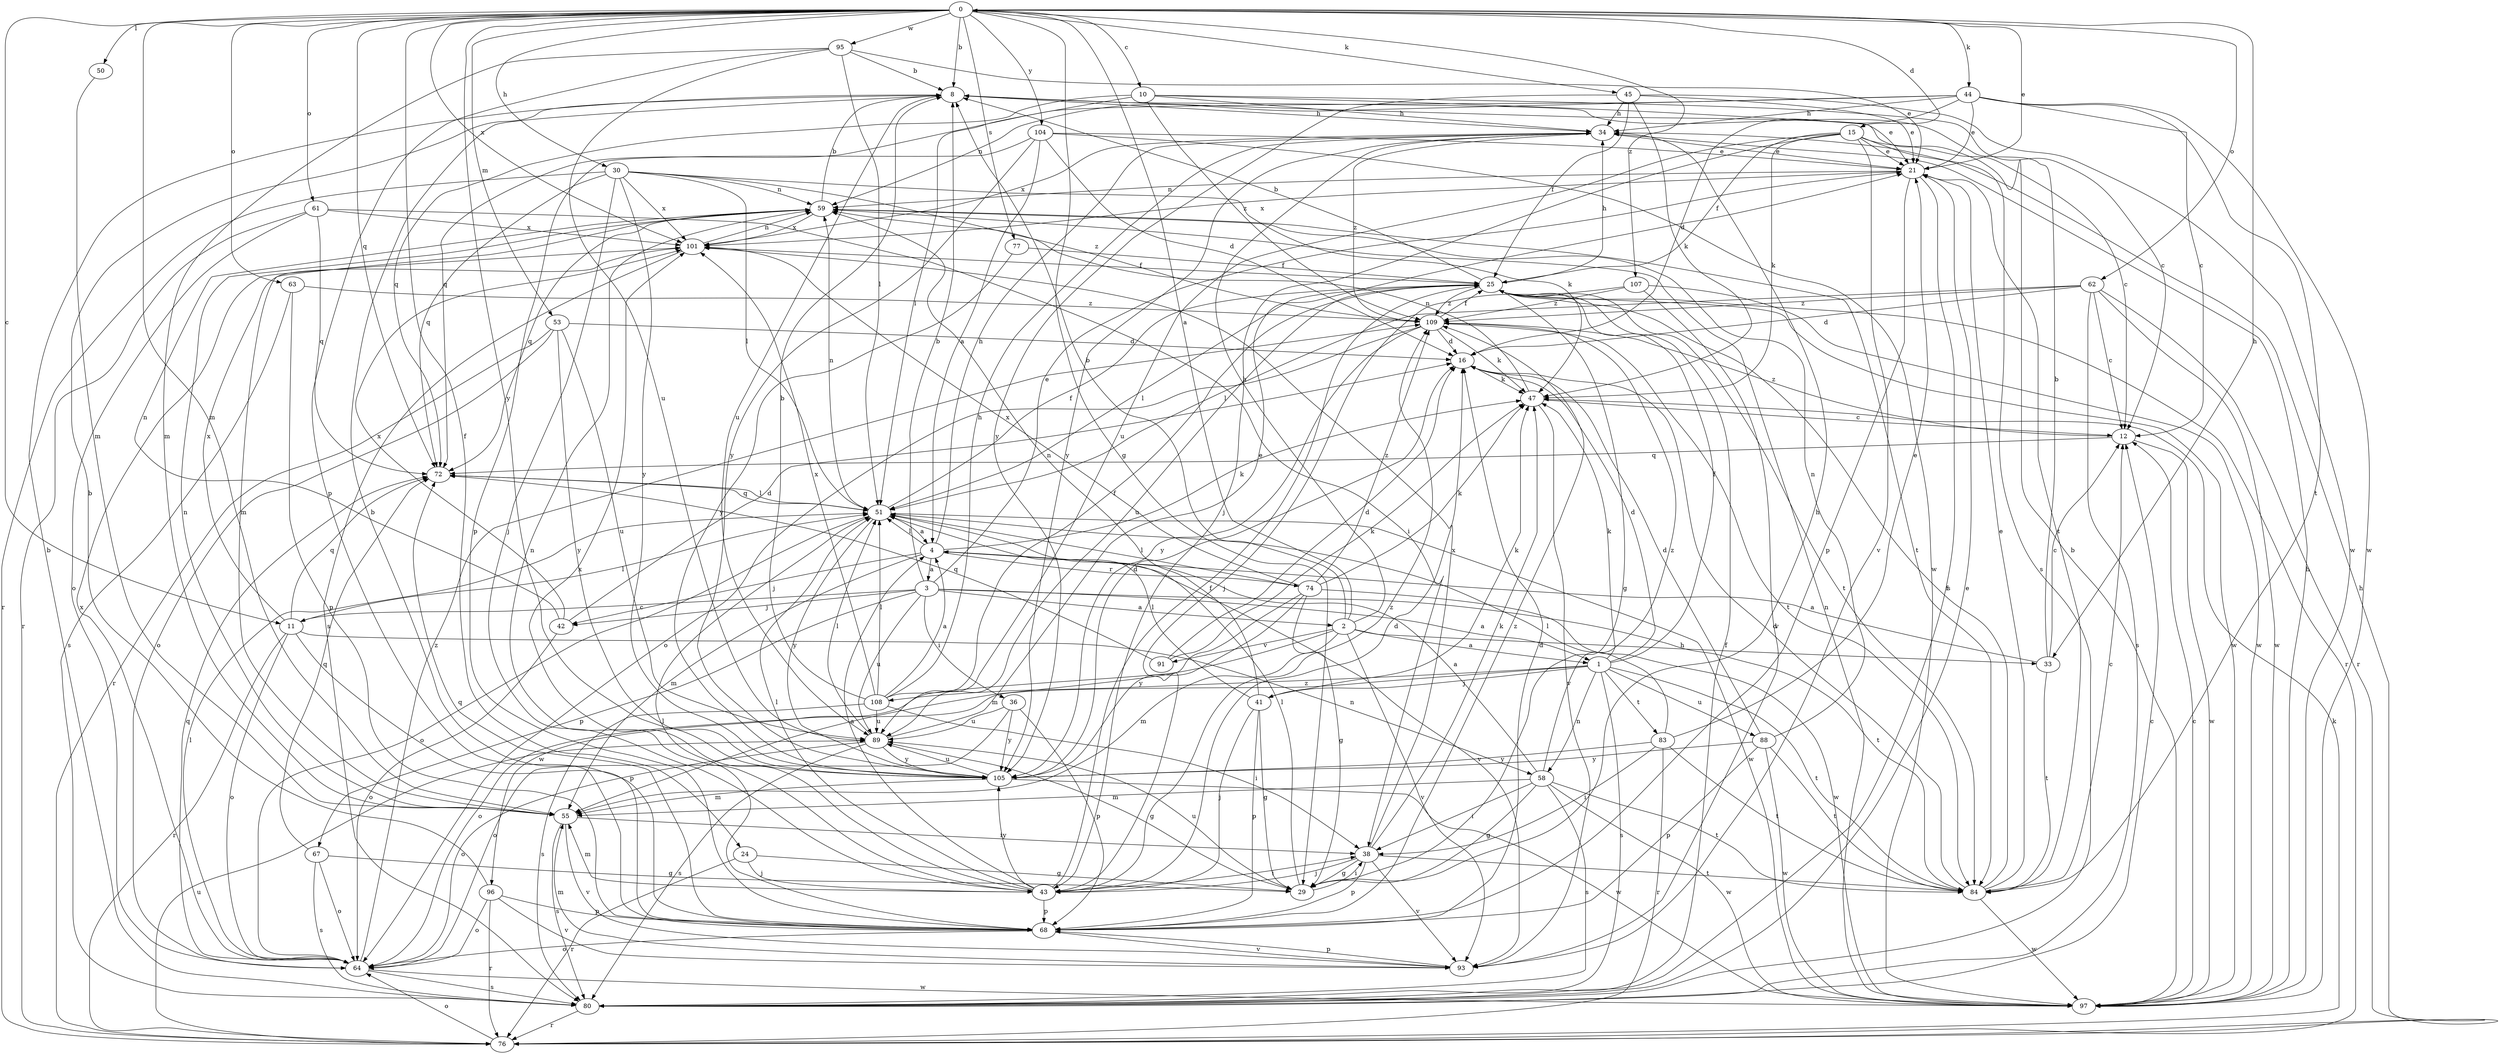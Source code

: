 strict digraph  {
0;
1;
2;
3;
4;
8;
10;
11;
12;
15;
16;
21;
24;
25;
29;
30;
33;
34;
36;
38;
41;
42;
43;
44;
45;
47;
50;
51;
53;
55;
58;
59;
61;
62;
63;
64;
67;
68;
72;
74;
76;
77;
80;
83;
84;
88;
89;
91;
93;
95;
96;
97;
101;
104;
105;
107;
108;
109;
0 -> 8  [label=b];
0 -> 10  [label=c];
0 -> 11  [label=c];
0 -> 15  [label=d];
0 -> 21  [label=e];
0 -> 24  [label=f];
0 -> 29  [label=g];
0 -> 30  [label=h];
0 -> 33  [label=h];
0 -> 44  [label=k];
0 -> 45  [label=k];
0 -> 50  [label=l];
0 -> 53  [label=m];
0 -> 55  [label=m];
0 -> 61  [label=o];
0 -> 62  [label=o];
0 -> 63  [label=o];
0 -> 72  [label=q];
0 -> 77  [label=s];
0 -> 95  [label=w];
0 -> 101  [label=x];
0 -> 104  [label=y];
0 -> 105  [label=y];
0 -> 107  [label=z];
1 -> 16  [label=d];
1 -> 25  [label=f];
1 -> 41  [label=j];
1 -> 47  [label=k];
1 -> 58  [label=n];
1 -> 64  [label=o];
1 -> 80  [label=s];
1 -> 83  [label=t];
1 -> 84  [label=t];
1 -> 88  [label=u];
1 -> 108  [label=z];
2 -> 0  [label=a];
2 -> 1  [label=a];
2 -> 8  [label=b];
2 -> 33  [label=h];
2 -> 34  [label=h];
2 -> 55  [label=m];
2 -> 91  [label=v];
2 -> 93  [label=v];
2 -> 96  [label=w];
3 -> 1  [label=a];
3 -> 2  [label=a];
3 -> 8  [label=b];
3 -> 11  [label=c];
3 -> 21  [label=e];
3 -> 36  [label=i];
3 -> 42  [label=j];
3 -> 67  [label=p];
3 -> 84  [label=t];
3 -> 89  [label=u];
4 -> 3  [label=a];
4 -> 34  [label=h];
4 -> 42  [label=j];
4 -> 47  [label=k];
4 -> 51  [label=l];
4 -> 55  [label=m];
4 -> 74  [label=r];
4 -> 93  [label=v];
8 -> 34  [label=h];
8 -> 89  [label=u];
10 -> 12  [label=c];
10 -> 21  [label=e];
10 -> 34  [label=h];
10 -> 51  [label=l];
10 -> 72  [label=q];
10 -> 109  [label=z];
11 -> 51  [label=l];
11 -> 58  [label=n];
11 -> 64  [label=o];
11 -> 68  [label=p];
11 -> 72  [label=q];
11 -> 76  [label=r];
11 -> 101  [label=x];
12 -> 72  [label=q];
12 -> 97  [label=w];
12 -> 109  [label=z];
15 -> 12  [label=c];
15 -> 21  [label=e];
15 -> 25  [label=f];
15 -> 43  [label=j];
15 -> 47  [label=k];
15 -> 80  [label=s];
15 -> 89  [label=u];
15 -> 93  [label=v];
16 -> 47  [label=k];
21 -> 59  [label=n];
21 -> 68  [label=p];
21 -> 80  [label=s];
21 -> 84  [label=t];
21 -> 101  [label=x];
24 -> 29  [label=g];
24 -> 43  [label=j];
24 -> 76  [label=r];
25 -> 8  [label=b];
25 -> 29  [label=g];
25 -> 34  [label=h];
25 -> 51  [label=l];
25 -> 76  [label=r];
25 -> 84  [label=t];
25 -> 89  [label=u];
25 -> 97  [label=w];
25 -> 109  [label=z];
29 -> 34  [label=h];
29 -> 38  [label=i];
29 -> 51  [label=l];
29 -> 89  [label=u];
30 -> 43  [label=j];
30 -> 47  [label=k];
30 -> 51  [label=l];
30 -> 59  [label=n];
30 -> 72  [label=q];
30 -> 76  [label=r];
30 -> 101  [label=x];
30 -> 105  [label=y];
30 -> 109  [label=z];
33 -> 4  [label=a];
33 -> 8  [label=b];
33 -> 12  [label=c];
33 -> 84  [label=t];
34 -> 21  [label=e];
34 -> 101  [label=x];
34 -> 105  [label=y];
34 -> 109  [label=z];
36 -> 64  [label=o];
36 -> 68  [label=p];
36 -> 89  [label=u];
36 -> 105  [label=y];
38 -> 29  [label=g];
38 -> 43  [label=j];
38 -> 47  [label=k];
38 -> 68  [label=p];
38 -> 84  [label=t];
38 -> 93  [label=v];
38 -> 101  [label=x];
41 -> 29  [label=g];
41 -> 43  [label=j];
41 -> 47  [label=k];
41 -> 51  [label=l];
41 -> 59  [label=n];
41 -> 68  [label=p];
42 -> 16  [label=d];
42 -> 59  [label=n];
42 -> 64  [label=o];
42 -> 101  [label=x];
43 -> 4  [label=a];
43 -> 16  [label=d];
43 -> 25  [label=f];
43 -> 38  [label=i];
43 -> 51  [label=l];
43 -> 55  [label=m];
43 -> 59  [label=n];
43 -> 68  [label=p];
43 -> 101  [label=x];
43 -> 105  [label=y];
43 -> 109  [label=z];
44 -> 12  [label=c];
44 -> 16  [label=d];
44 -> 21  [label=e];
44 -> 34  [label=h];
44 -> 59  [label=n];
44 -> 72  [label=q];
44 -> 84  [label=t];
44 -> 97  [label=w];
45 -> 21  [label=e];
45 -> 25  [label=f];
45 -> 34  [label=h];
45 -> 47  [label=k];
45 -> 97  [label=w];
45 -> 105  [label=y];
47 -> 12  [label=c];
47 -> 59  [label=n];
47 -> 93  [label=v];
50 -> 55  [label=m];
51 -> 4  [label=a];
51 -> 25  [label=f];
51 -> 59  [label=n];
51 -> 64  [label=o];
51 -> 72  [label=q];
51 -> 97  [label=w];
51 -> 105  [label=y];
53 -> 16  [label=d];
53 -> 64  [label=o];
53 -> 76  [label=r];
53 -> 89  [label=u];
53 -> 105  [label=y];
55 -> 38  [label=i];
55 -> 59  [label=n];
55 -> 80  [label=s];
55 -> 93  [label=v];
58 -> 4  [label=a];
58 -> 29  [label=g];
58 -> 38  [label=i];
58 -> 55  [label=m];
58 -> 80  [label=s];
58 -> 84  [label=t];
58 -> 97  [label=w];
58 -> 109  [label=z];
59 -> 8  [label=b];
59 -> 55  [label=m];
59 -> 72  [label=q];
59 -> 84  [label=t];
59 -> 101  [label=x];
61 -> 38  [label=i];
61 -> 64  [label=o];
61 -> 72  [label=q];
61 -> 76  [label=r];
61 -> 101  [label=x];
62 -> 12  [label=c];
62 -> 16  [label=d];
62 -> 51  [label=l];
62 -> 76  [label=r];
62 -> 80  [label=s];
62 -> 97  [label=w];
62 -> 109  [label=z];
63 -> 68  [label=p];
63 -> 80  [label=s];
63 -> 109  [label=z];
64 -> 51  [label=l];
64 -> 72  [label=q];
64 -> 80  [label=s];
64 -> 97  [label=w];
64 -> 101  [label=x];
64 -> 109  [label=z];
67 -> 29  [label=g];
67 -> 64  [label=o];
67 -> 72  [label=q];
67 -> 80  [label=s];
68 -> 8  [label=b];
68 -> 16  [label=d];
68 -> 51  [label=l];
68 -> 64  [label=o];
68 -> 72  [label=q];
68 -> 93  [label=v];
68 -> 109  [label=z];
72 -> 51  [label=l];
74 -> 29  [label=g];
74 -> 47  [label=k];
74 -> 51  [label=l];
74 -> 55  [label=m];
74 -> 97  [label=w];
74 -> 101  [label=x];
74 -> 105  [label=y];
74 -> 109  [label=z];
76 -> 34  [label=h];
76 -> 47  [label=k];
76 -> 64  [label=o];
76 -> 89  [label=u];
77 -> 25  [label=f];
77 -> 105  [label=y];
80 -> 8  [label=b];
80 -> 12  [label=c];
80 -> 21  [label=e];
80 -> 25  [label=f];
80 -> 76  [label=r];
83 -> 21  [label=e];
83 -> 38  [label=i];
83 -> 51  [label=l];
83 -> 76  [label=r];
83 -> 84  [label=t];
83 -> 105  [label=y];
84 -> 12  [label=c];
84 -> 16  [label=d];
84 -> 21  [label=e];
84 -> 25  [label=f];
84 -> 97  [label=w];
88 -> 16  [label=d];
88 -> 59  [label=n];
88 -> 68  [label=p];
88 -> 84  [label=t];
88 -> 97  [label=w];
88 -> 105  [label=y];
89 -> 21  [label=e];
89 -> 29  [label=g];
89 -> 51  [label=l];
89 -> 64  [label=o];
89 -> 80  [label=s];
89 -> 105  [label=y];
91 -> 16  [label=d];
91 -> 47  [label=k];
91 -> 72  [label=q];
93 -> 55  [label=m];
93 -> 68  [label=p];
95 -> 8  [label=b];
95 -> 21  [label=e];
95 -> 51  [label=l];
95 -> 55  [label=m];
95 -> 68  [label=p];
95 -> 89  [label=u];
96 -> 8  [label=b];
96 -> 64  [label=o];
96 -> 68  [label=p];
96 -> 76  [label=r];
96 -> 93  [label=v];
97 -> 8  [label=b];
97 -> 12  [label=c];
97 -> 34  [label=h];
97 -> 59  [label=n];
101 -> 25  [label=f];
101 -> 59  [label=n];
101 -> 80  [label=s];
104 -> 4  [label=a];
104 -> 16  [label=d];
104 -> 21  [label=e];
104 -> 68  [label=p];
104 -> 97  [label=w];
104 -> 105  [label=y];
105 -> 16  [label=d];
105 -> 55  [label=m];
105 -> 89  [label=u];
105 -> 97  [label=w];
107 -> 43  [label=j];
107 -> 93  [label=v];
107 -> 97  [label=w];
107 -> 109  [label=z];
108 -> 4  [label=a];
108 -> 8  [label=b];
108 -> 25  [label=f];
108 -> 34  [label=h];
108 -> 38  [label=i];
108 -> 51  [label=l];
108 -> 80  [label=s];
108 -> 89  [label=u];
108 -> 101  [label=x];
109 -> 16  [label=d];
109 -> 25  [label=f];
109 -> 47  [label=k];
109 -> 64  [label=o];
109 -> 84  [label=t];
109 -> 105  [label=y];
}
